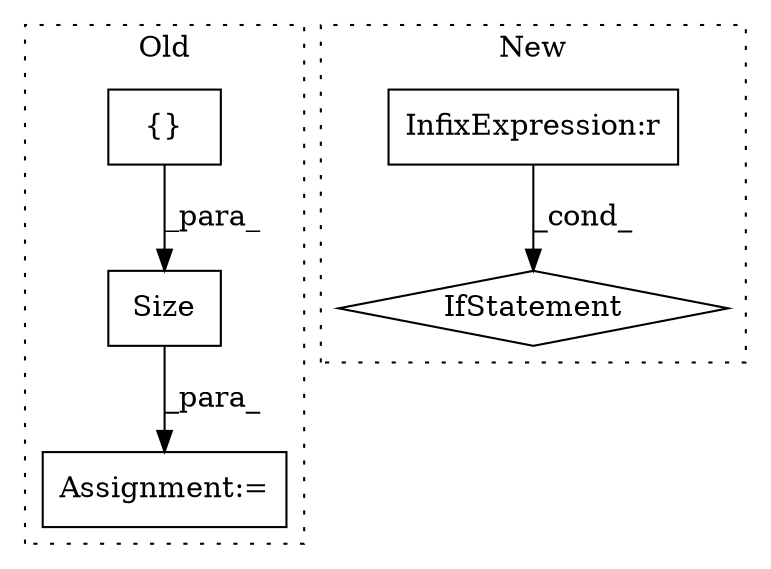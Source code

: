 digraph G {
subgraph cluster0 {
1 [label="Size" a="32" s="8716,8861" l="5,1" shape="box"];
3 [label="Assignment:=" a="7" s="8895" l="1" shape="box"];
4 [label="{}" a="4" s="8730,8860" l="1,1" shape="box"];
label = "Old";
style="dotted";
}
subgraph cluster1 {
2 [label="IfStatement" a="25" s="7612,7694" l="4,2" shape="diamond"];
5 [label="InfixExpression:r" a="27" s="7679" l="4" shape="box"];
label = "New";
style="dotted";
}
1 -> 3 [label="_para_"];
4 -> 1 [label="_para_"];
5 -> 2 [label="_cond_"];
}